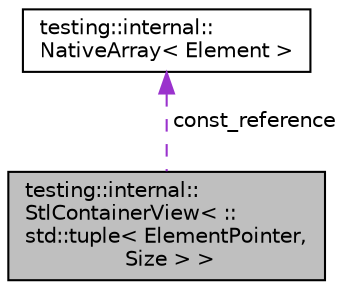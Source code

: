 digraph "testing::internal::StlContainerView&lt; ::std::tuple&lt; ElementPointer, Size &gt; &gt;"
{
 // LATEX_PDF_SIZE
  edge [fontname="Helvetica",fontsize="10",labelfontname="Helvetica",labelfontsize="10"];
  node [fontname="Helvetica",fontsize="10",shape=record];
  Node1 [label="testing::internal::\lStlContainerView\< ::\lstd::tuple\< ElementPointer,\l Size \> \>",height=0.2,width=0.4,color="black", fillcolor="grey75", style="filled", fontcolor="black",tooltip=" "];
  Node2 -> Node1 [dir="back",color="darkorchid3",fontsize="10",style="dashed",label=" const_reference" ,fontname="Helvetica"];
  Node2 [label="testing::internal::\lNativeArray\< Element \>",height=0.2,width=0.4,color="black", fillcolor="white", style="filled",URL="$classtesting_1_1internal_1_1NativeArray.html",tooltip=" "];
}
